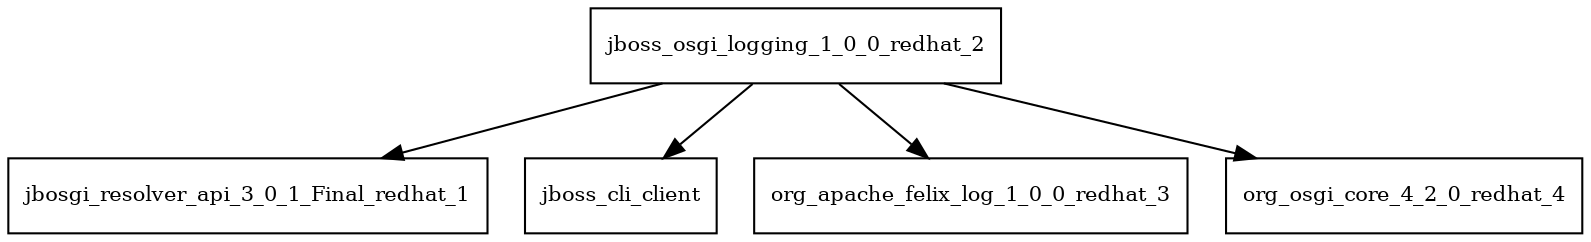 digraph jboss_osgi_logging_1_0_0_redhat_2_dependencies {
  node [shape = box, fontsize=10.0];
  jboss_osgi_logging_1_0_0_redhat_2 -> jbosgi_resolver_api_3_0_1_Final_redhat_1;
  jboss_osgi_logging_1_0_0_redhat_2 -> jboss_cli_client;
  jboss_osgi_logging_1_0_0_redhat_2 -> org_apache_felix_log_1_0_0_redhat_3;
  jboss_osgi_logging_1_0_0_redhat_2 -> org_osgi_core_4_2_0_redhat_4;
}
